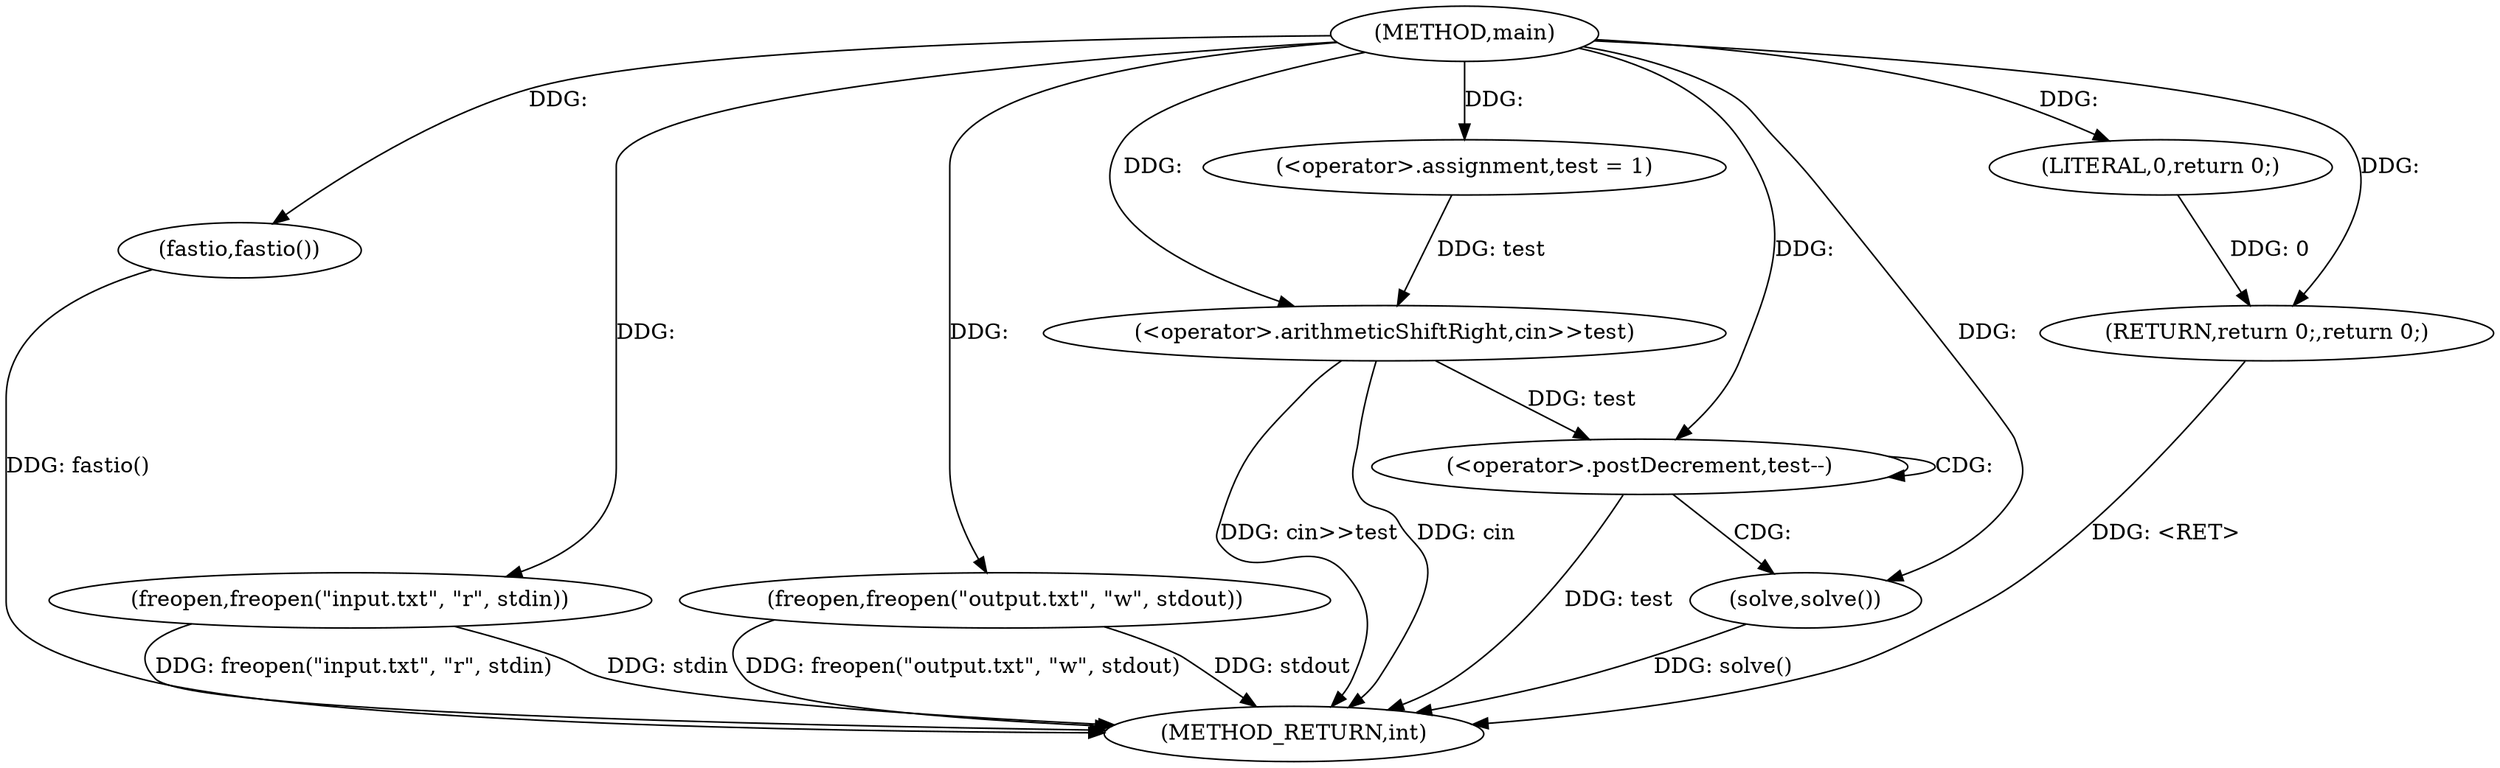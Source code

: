 digraph "main" {  
"1000226" [label = "(METHOD,main)" ]
"1000251" [label = "(METHOD_RETURN,int)" ]
"1000228" [label = "(fastio,fastio())" ]
"1000229" [label = "(freopen,freopen(\"input.txt\", \"r\", stdin))" ]
"1000233" [label = "(freopen,freopen(\"output.txt\", \"w\", stdout))" ]
"1000238" [label = "(<operator>.assignment,test = 1)" ]
"1000241" [label = "(<operator>.arithmeticShiftRight,cin>>test)" ]
"1000249" [label = "(RETURN,return 0;,return 0;)" ]
"1000245" [label = "(<operator>.postDecrement,test--)" ]
"1000250" [label = "(LITERAL,0,return 0;)" ]
"1000248" [label = "(solve,solve())" ]
  "1000249" -> "1000251"  [ label = "DDG: <RET>"] 
  "1000228" -> "1000251"  [ label = "DDG: fastio()"] 
  "1000229" -> "1000251"  [ label = "DDG: freopen(\"input.txt\", \"r\", stdin)"] 
  "1000233" -> "1000251"  [ label = "DDG: freopen(\"output.txt\", \"w\", stdout)"] 
  "1000241" -> "1000251"  [ label = "DDG: cin>>test"] 
  "1000245" -> "1000251"  [ label = "DDG: test"] 
  "1000248" -> "1000251"  [ label = "DDG: solve()"] 
  "1000233" -> "1000251"  [ label = "DDG: stdout"] 
  "1000229" -> "1000251"  [ label = "DDG: stdin"] 
  "1000241" -> "1000251"  [ label = "DDG: cin"] 
  "1000226" -> "1000228"  [ label = "DDG: "] 
  "1000226" -> "1000238"  [ label = "DDG: "] 
  "1000250" -> "1000249"  [ label = "DDG: 0"] 
  "1000226" -> "1000249"  [ label = "DDG: "] 
  "1000226" -> "1000229"  [ label = "DDG: "] 
  "1000226" -> "1000233"  [ label = "DDG: "] 
  "1000226" -> "1000241"  [ label = "DDG: "] 
  "1000238" -> "1000241"  [ label = "DDG: test"] 
  "1000226" -> "1000250"  [ label = "DDG: "] 
  "1000241" -> "1000245"  [ label = "DDG: test"] 
  "1000226" -> "1000245"  [ label = "DDG: "] 
  "1000226" -> "1000248"  [ label = "DDG: "] 
  "1000245" -> "1000248"  [ label = "CDG: "] 
  "1000245" -> "1000245"  [ label = "CDG: "] 
}
